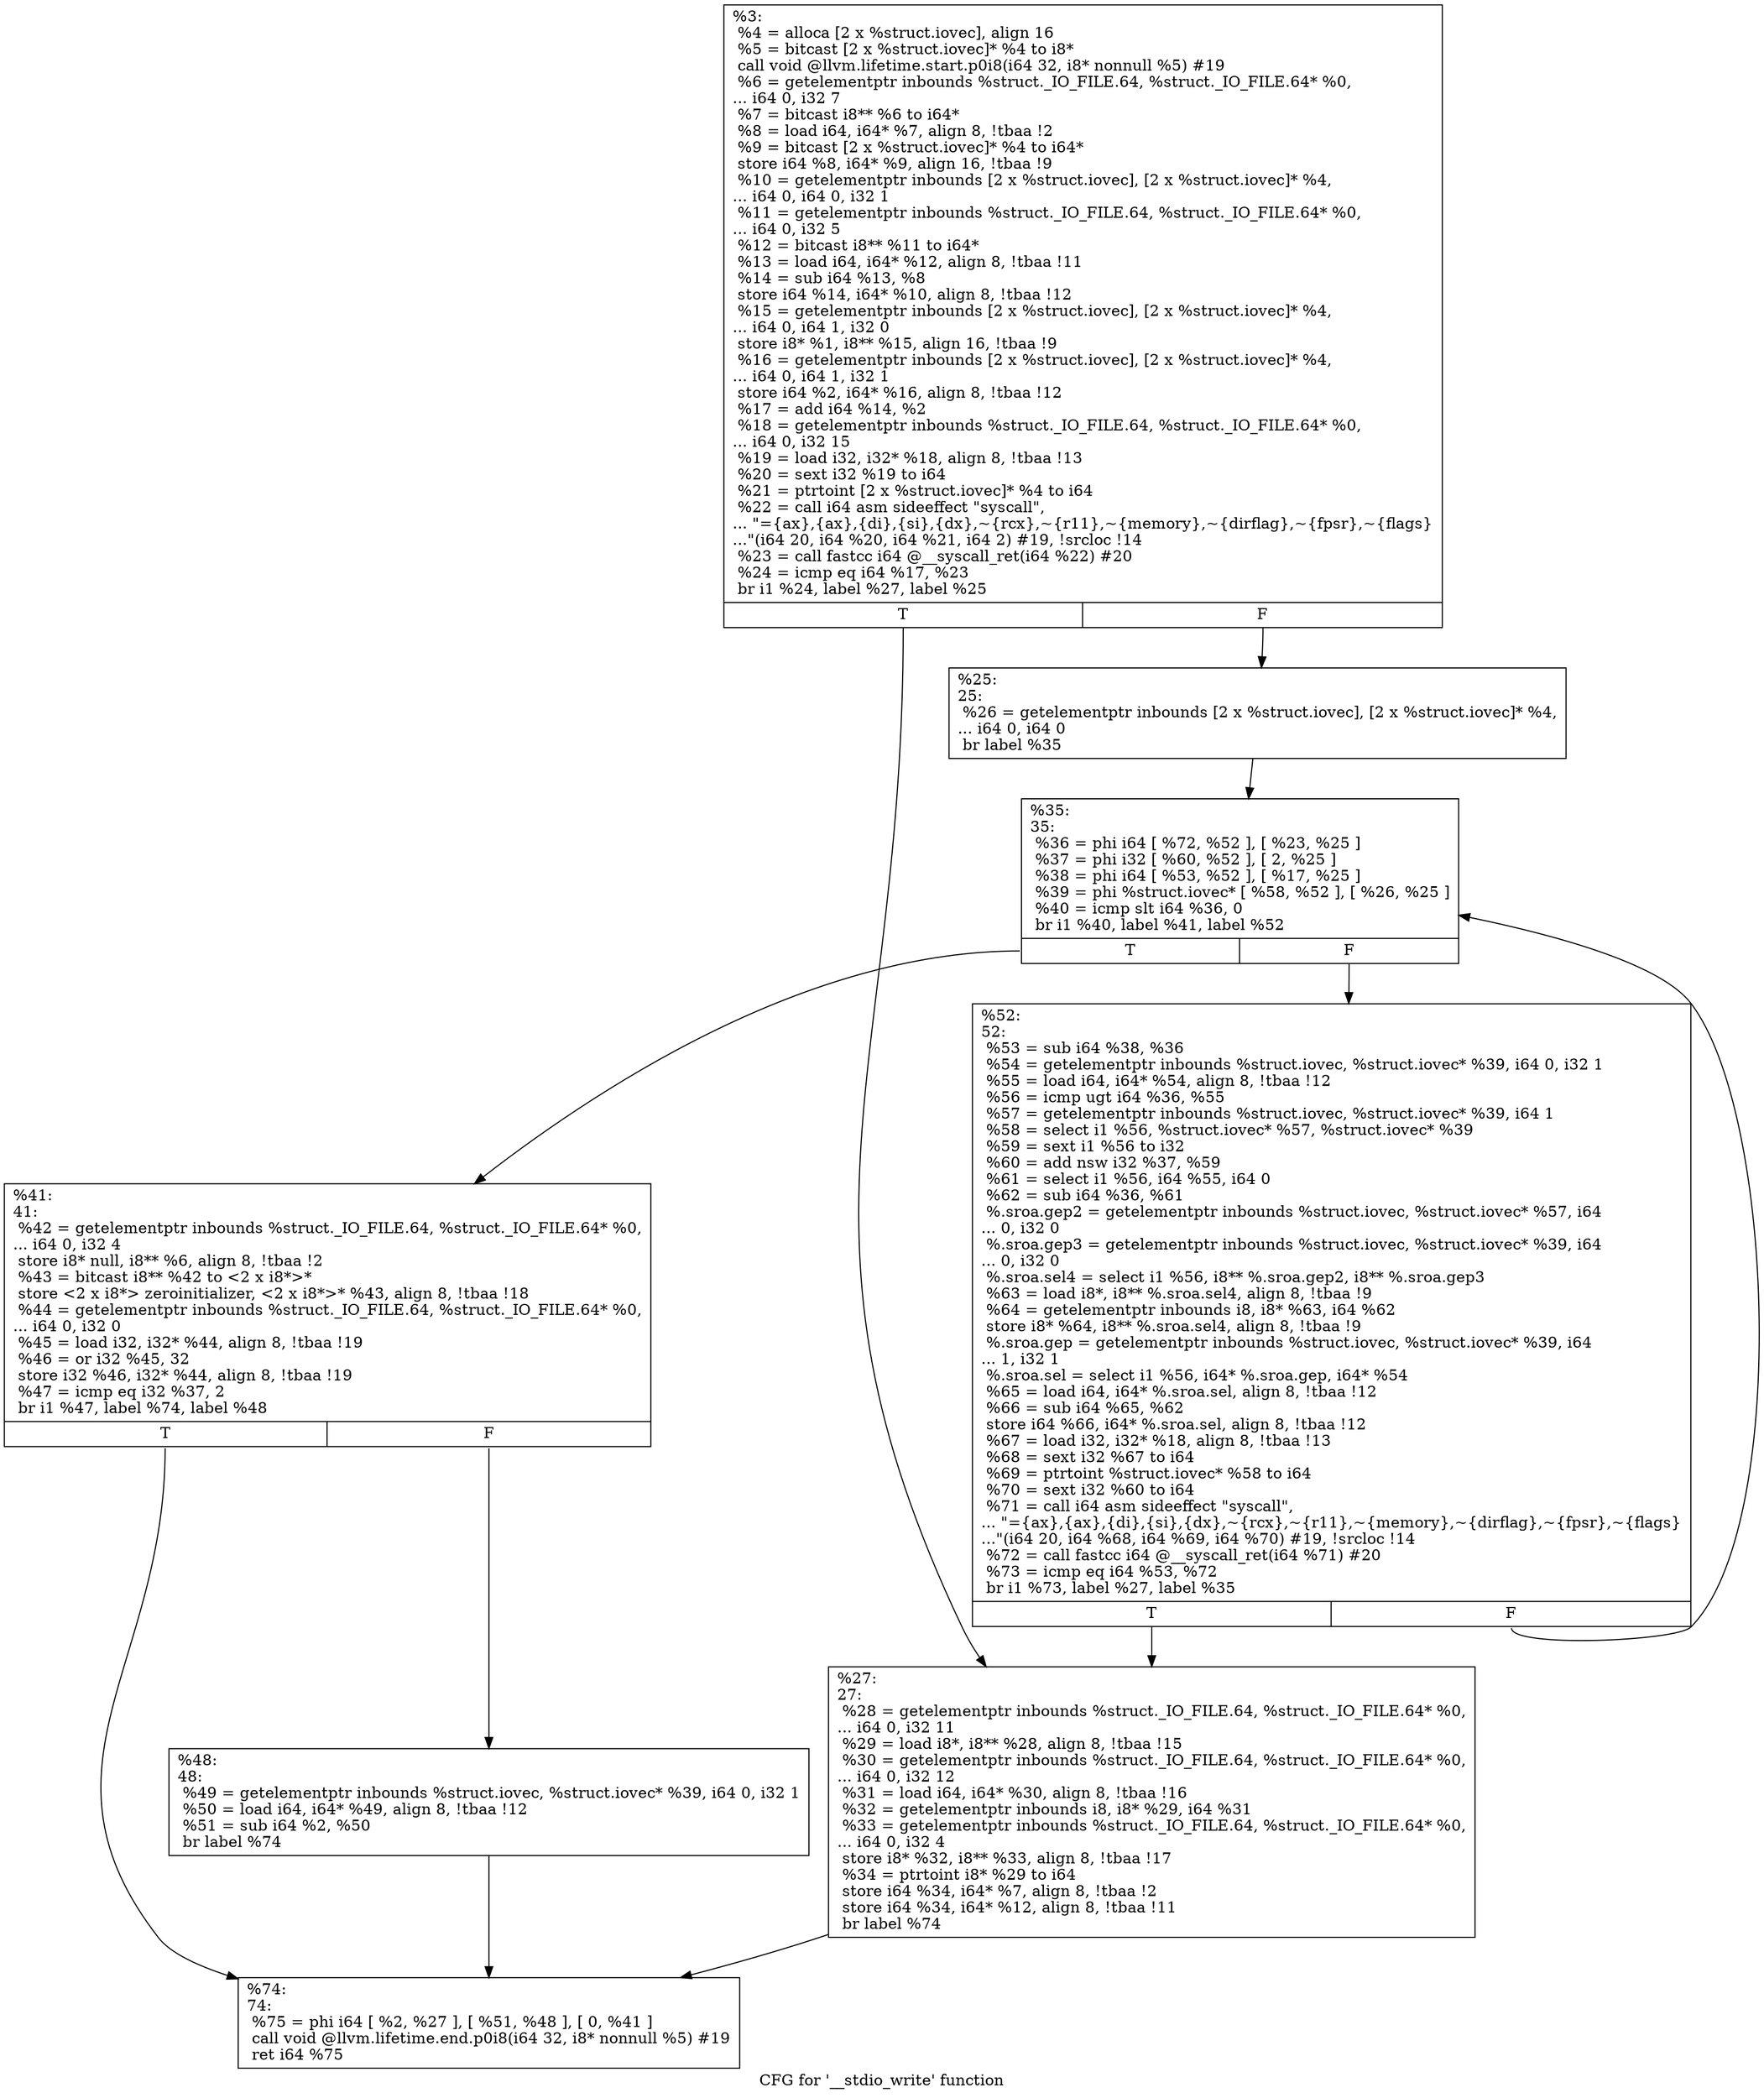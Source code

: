 digraph "CFG for '__stdio_write' function" {
	label="CFG for '__stdio_write' function";

	Node0x1f10530 [shape=record,label="{%3:\l  %4 = alloca [2 x %struct.iovec], align 16\l  %5 = bitcast [2 x %struct.iovec]* %4 to i8*\l  call void @llvm.lifetime.start.p0i8(i64 32, i8* nonnull %5) #19\l  %6 = getelementptr inbounds %struct._IO_FILE.64, %struct._IO_FILE.64* %0,\l... i64 0, i32 7\l  %7 = bitcast i8** %6 to i64*\l  %8 = load i64, i64* %7, align 8, !tbaa !2\l  %9 = bitcast [2 x %struct.iovec]* %4 to i64*\l  store i64 %8, i64* %9, align 16, !tbaa !9\l  %10 = getelementptr inbounds [2 x %struct.iovec], [2 x %struct.iovec]* %4,\l... i64 0, i64 0, i32 1\l  %11 = getelementptr inbounds %struct._IO_FILE.64, %struct._IO_FILE.64* %0,\l... i64 0, i32 5\l  %12 = bitcast i8** %11 to i64*\l  %13 = load i64, i64* %12, align 8, !tbaa !11\l  %14 = sub i64 %13, %8\l  store i64 %14, i64* %10, align 8, !tbaa !12\l  %15 = getelementptr inbounds [2 x %struct.iovec], [2 x %struct.iovec]* %4,\l... i64 0, i64 1, i32 0\l  store i8* %1, i8** %15, align 16, !tbaa !9\l  %16 = getelementptr inbounds [2 x %struct.iovec], [2 x %struct.iovec]* %4,\l... i64 0, i64 1, i32 1\l  store i64 %2, i64* %16, align 8, !tbaa !12\l  %17 = add i64 %14, %2\l  %18 = getelementptr inbounds %struct._IO_FILE.64, %struct._IO_FILE.64* %0,\l... i64 0, i32 15\l  %19 = load i32, i32* %18, align 8, !tbaa !13\l  %20 = sext i32 %19 to i64\l  %21 = ptrtoint [2 x %struct.iovec]* %4 to i64\l  %22 = call i64 asm sideeffect \"syscall\",\l... \"=\{ax\},\{ax\},\{di\},\{si\},\{dx\},~\{rcx\},~\{r11\},~\{memory\},~\{dirflag\},~\{fpsr\},~\{flags\}\l...\"(i64 20, i64 %20, i64 %21, i64 2) #19, !srcloc !14\l  %23 = call fastcc i64 @__syscall_ret(i64 %22) #20\l  %24 = icmp eq i64 %17, %23\l  br i1 %24, label %27, label %25\l|{<s0>T|<s1>F}}"];
	Node0x1f10530:s0 -> Node0x1f10a50;
	Node0x1f10530:s1 -> Node0x1f10a00;
	Node0x1f10a00 [shape=record,label="{%25:\l25:                                               \l  %26 = getelementptr inbounds [2 x %struct.iovec], [2 x %struct.iovec]* %4,\l... i64 0, i64 0\l  br label %35\l}"];
	Node0x1f10a00 -> Node0x1f10aa0;
	Node0x1f10a50 [shape=record,label="{%27:\l27:                                               \l  %28 = getelementptr inbounds %struct._IO_FILE.64, %struct._IO_FILE.64* %0,\l... i64 0, i32 11\l  %29 = load i8*, i8** %28, align 8, !tbaa !15\l  %30 = getelementptr inbounds %struct._IO_FILE.64, %struct._IO_FILE.64* %0,\l... i64 0, i32 12\l  %31 = load i64, i64* %30, align 8, !tbaa !16\l  %32 = getelementptr inbounds i8, i8* %29, i64 %31\l  %33 = getelementptr inbounds %struct._IO_FILE.64, %struct._IO_FILE.64* %0,\l... i64 0, i32 4\l  store i8* %32, i8** %33, align 8, !tbaa !17\l  %34 = ptrtoint i8* %29 to i64\l  store i64 %34, i64* %7, align 8, !tbaa !2\l  store i64 %34, i64* %12, align 8, !tbaa !11\l  br label %74\l}"];
	Node0x1f10a50 -> Node0x1f10be0;
	Node0x1f10aa0 [shape=record,label="{%35:\l35:                                               \l  %36 = phi i64 [ %72, %52 ], [ %23, %25 ]\l  %37 = phi i32 [ %60, %52 ], [ 2, %25 ]\l  %38 = phi i64 [ %53, %52 ], [ %17, %25 ]\l  %39 = phi %struct.iovec* [ %58, %52 ], [ %26, %25 ]\l  %40 = icmp slt i64 %36, 0\l  br i1 %40, label %41, label %52\l|{<s0>T|<s1>F}}"];
	Node0x1f10aa0:s0 -> Node0x1f10af0;
	Node0x1f10aa0:s1 -> Node0x1f10b90;
	Node0x1f10af0 [shape=record,label="{%41:\l41:                                               \l  %42 = getelementptr inbounds %struct._IO_FILE.64, %struct._IO_FILE.64* %0,\l... i64 0, i32 4\l  store i8* null, i8** %6, align 8, !tbaa !2\l  %43 = bitcast i8** %42 to \<2 x i8*\>*\l  store \<2 x i8*\> zeroinitializer, \<2 x i8*\>* %43, align 8, !tbaa !18\l  %44 = getelementptr inbounds %struct._IO_FILE.64, %struct._IO_FILE.64* %0,\l... i64 0, i32 0\l  %45 = load i32, i32* %44, align 8, !tbaa !19\l  %46 = or i32 %45, 32\l  store i32 %46, i32* %44, align 8, !tbaa !19\l  %47 = icmp eq i32 %37, 2\l  br i1 %47, label %74, label %48\l|{<s0>T|<s1>F}}"];
	Node0x1f10af0:s0 -> Node0x1f10be0;
	Node0x1f10af0:s1 -> Node0x1f10b40;
	Node0x1f10b40 [shape=record,label="{%48:\l48:                                               \l  %49 = getelementptr inbounds %struct.iovec, %struct.iovec* %39, i64 0, i32 1\l  %50 = load i64, i64* %49, align 8, !tbaa !12\l  %51 = sub i64 %2, %50\l  br label %74\l}"];
	Node0x1f10b40 -> Node0x1f10be0;
	Node0x1f10b90 [shape=record,label="{%52:\l52:                                               \l  %53 = sub i64 %38, %36\l  %54 = getelementptr inbounds %struct.iovec, %struct.iovec* %39, i64 0, i32 1\l  %55 = load i64, i64* %54, align 8, !tbaa !12\l  %56 = icmp ugt i64 %36, %55\l  %57 = getelementptr inbounds %struct.iovec, %struct.iovec* %39, i64 1\l  %58 = select i1 %56, %struct.iovec* %57, %struct.iovec* %39\l  %59 = sext i1 %56 to i32\l  %60 = add nsw i32 %37, %59\l  %61 = select i1 %56, i64 %55, i64 0\l  %62 = sub i64 %36, %61\l  %.sroa.gep2 = getelementptr inbounds %struct.iovec, %struct.iovec* %57, i64\l... 0, i32 0\l  %.sroa.gep3 = getelementptr inbounds %struct.iovec, %struct.iovec* %39, i64\l... 0, i32 0\l  %.sroa.sel4 = select i1 %56, i8** %.sroa.gep2, i8** %.sroa.gep3\l  %63 = load i8*, i8** %.sroa.sel4, align 8, !tbaa !9\l  %64 = getelementptr inbounds i8, i8* %63, i64 %62\l  store i8* %64, i8** %.sroa.sel4, align 8, !tbaa !9\l  %.sroa.gep = getelementptr inbounds %struct.iovec, %struct.iovec* %39, i64\l... 1, i32 1\l  %.sroa.sel = select i1 %56, i64* %.sroa.gep, i64* %54\l  %65 = load i64, i64* %.sroa.sel, align 8, !tbaa !12\l  %66 = sub i64 %65, %62\l  store i64 %66, i64* %.sroa.sel, align 8, !tbaa !12\l  %67 = load i32, i32* %18, align 8, !tbaa !13\l  %68 = sext i32 %67 to i64\l  %69 = ptrtoint %struct.iovec* %58 to i64\l  %70 = sext i32 %60 to i64\l  %71 = call i64 asm sideeffect \"syscall\",\l... \"=\{ax\},\{ax\},\{di\},\{si\},\{dx\},~\{rcx\},~\{r11\},~\{memory\},~\{dirflag\},~\{fpsr\},~\{flags\}\l...\"(i64 20, i64 %68, i64 %69, i64 %70) #19, !srcloc !14\l  %72 = call fastcc i64 @__syscall_ret(i64 %71) #20\l  %73 = icmp eq i64 %53, %72\l  br i1 %73, label %27, label %35\l|{<s0>T|<s1>F}}"];
	Node0x1f10b90:s0 -> Node0x1f10a50;
	Node0x1f10b90:s1 -> Node0x1f10aa0;
	Node0x1f10be0 [shape=record,label="{%74:\l74:                                               \l  %75 = phi i64 [ %2, %27 ], [ %51, %48 ], [ 0, %41 ]\l  call void @llvm.lifetime.end.p0i8(i64 32, i8* nonnull %5) #19\l  ret i64 %75\l}"];
}
